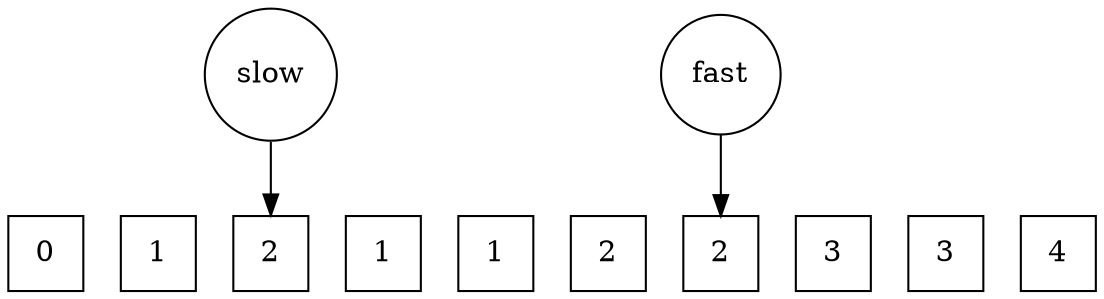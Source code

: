 digraph {
	node [shape=square]
	0 [label=0]
	1 [label=1]
	2 [label=2]
	3 [label=1]
	4 [label=1]
	5 [label=2]
	6 [label=2]
	7 [label=3]
	8 [label=3]
	9 [label=4]
	{
		graph [rank=same]
		0
		1
		2
		3
		4
		5
		6
		7
		8
		9
	}
	slow [shape=circle]
	slow -> 2
	fast [shape=circle]
	fast -> 6
}
